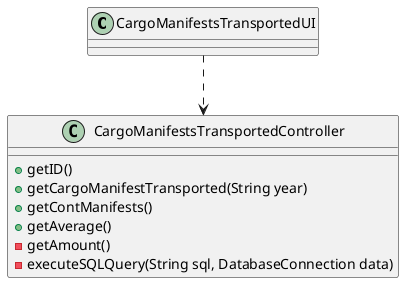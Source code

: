 @startuml
'https://plantuml.com/class-diagram

class CargoManifestsTransportedUI {
}

class CargoManifestsTransportedController{
    +getID()
    +getCargoManifestTransported(String year)
    +getContManifests()
    +getAverage()
    -getAmount()
    -executeSQLQuery(String sql, DatabaseConnection data)
}

CargoManifestsTransportedUI ..> CargoManifestsTransportedController

@enduml
